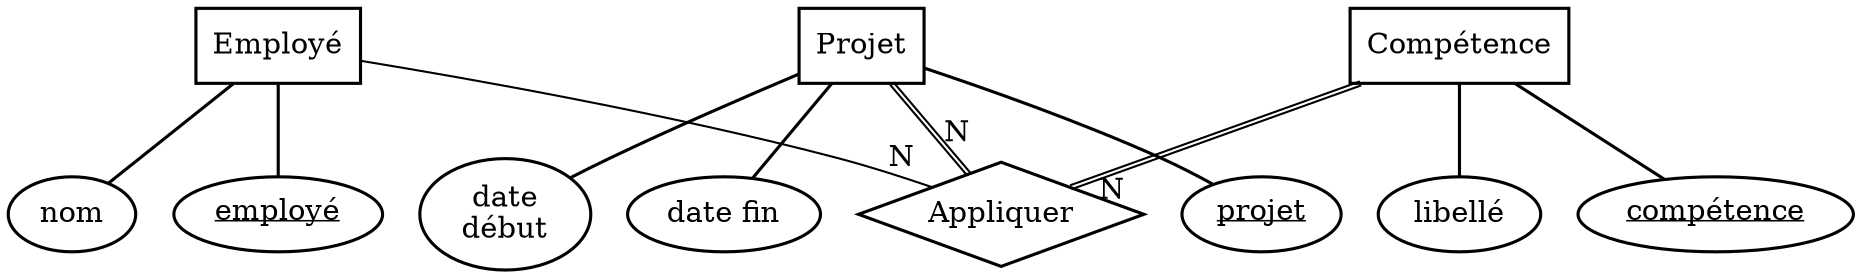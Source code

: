 // Generated by Mocodo 4.0.2

graph{
  start=42

  // Entities
  node [
    shape=box
    style=filled
    penwidth=1.5
    fillcolor="#FFFFFF"
  ]
  1 [label="Employé"]
  5 [label="Projet"]
  6 [label="Compétence"]

  // Normal entity attributes
  node [
    shape=oval
    penwidth=1.5
    fillcolor="#FFFFFF"
  ]
  3 [label="nom"]
  8 [label="date\ndébut"]
  9 [label="date fin"]
  11 [label="libellé"]

  // Weak and strong entity attributes
  2 [label=<<u>employé</u>>]
  7 [label=<<u>projet</u>>]
  10 [label=<<u>compétence</u>>]

  // Relationships
  node [
    shape=diamond
    height=0.7
    penwidth=1.5
    fillcolor="#FFFFFF"
  ]
  4 [label="Appliquer"]

  // Edges between entities and attributes
  edge [
    penwidth=1.5
  ]
  1 -- 2
  1 -- 3
  5 -- 7
  5 -- 8
  5 -- 9
  6 -- 10
  6 -- 11

  // Edges between entities and relationships
  edge [
    penwidth=1
    color="#000000:#000000"
    labeldistance=2
    headlabel=1
  ]
  edge [headlabel=N]
  5 -- 4
  6 -- 4
  1 -- 4 [color="#000000"]
}